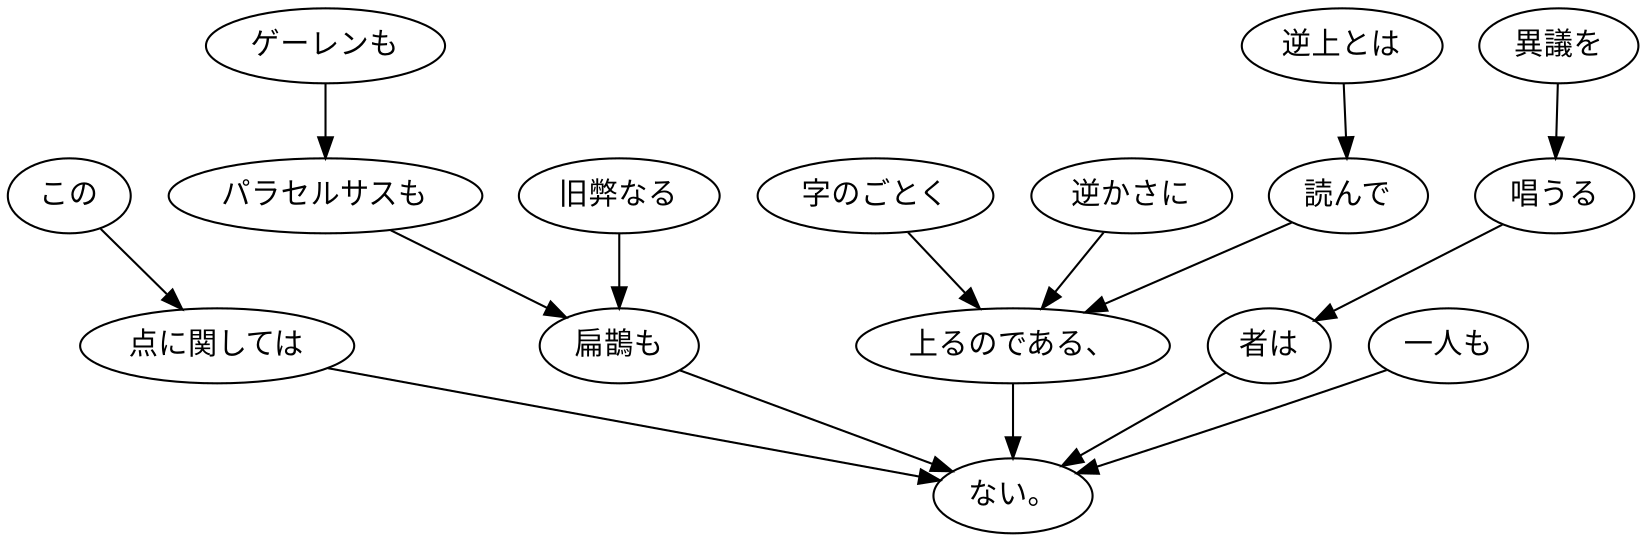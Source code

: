 digraph graph4847 {
	node0 [label="逆上とは"];
	node1 [label="読んで"];
	node2 [label="字のごとく"];
	node3 [label="逆かさに"];
	node4 [label="上るのである、"];
	node5 [label="この"];
	node6 [label="点に関しては"];
	node7 [label="ゲーレンも"];
	node8 [label="パラセルサスも"];
	node9 [label="旧弊なる"];
	node10 [label="扁鵲も"];
	node11 [label="異議を"];
	node12 [label="唱うる"];
	node13 [label="者は"];
	node14 [label="一人も"];
	node15 [label="ない。"];
	node0 -> node1;
	node1 -> node4;
	node2 -> node4;
	node3 -> node4;
	node4 -> node15;
	node5 -> node6;
	node6 -> node15;
	node7 -> node8;
	node8 -> node10;
	node9 -> node10;
	node10 -> node15;
	node11 -> node12;
	node12 -> node13;
	node13 -> node15;
	node14 -> node15;
}
